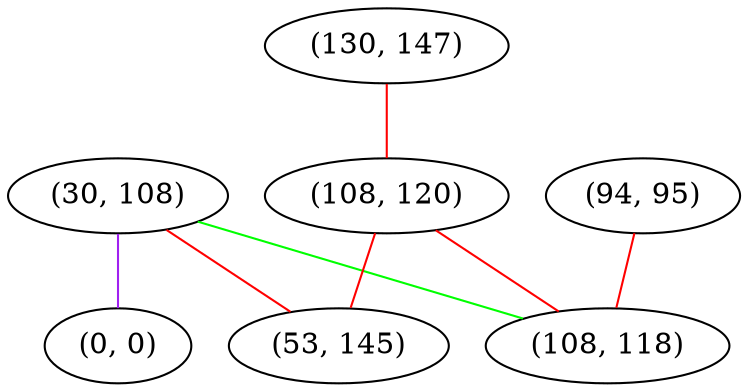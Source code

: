 graph "" {
"(30, 108)";
"(0, 0)";
"(130, 147)";
"(108, 120)";
"(94, 95)";
"(53, 145)";
"(108, 118)";
"(30, 108)" -- "(53, 145)"  [color=red, key=0, weight=1];
"(30, 108)" -- "(0, 0)"  [color=purple, key=0, weight=4];
"(30, 108)" -- "(108, 118)"  [color=green, key=0, weight=2];
"(130, 147)" -- "(108, 120)"  [color=red, key=0, weight=1];
"(108, 120)" -- "(53, 145)"  [color=red, key=0, weight=1];
"(108, 120)" -- "(108, 118)"  [color=red, key=0, weight=1];
"(94, 95)" -- "(108, 118)"  [color=red, key=0, weight=1];
}
